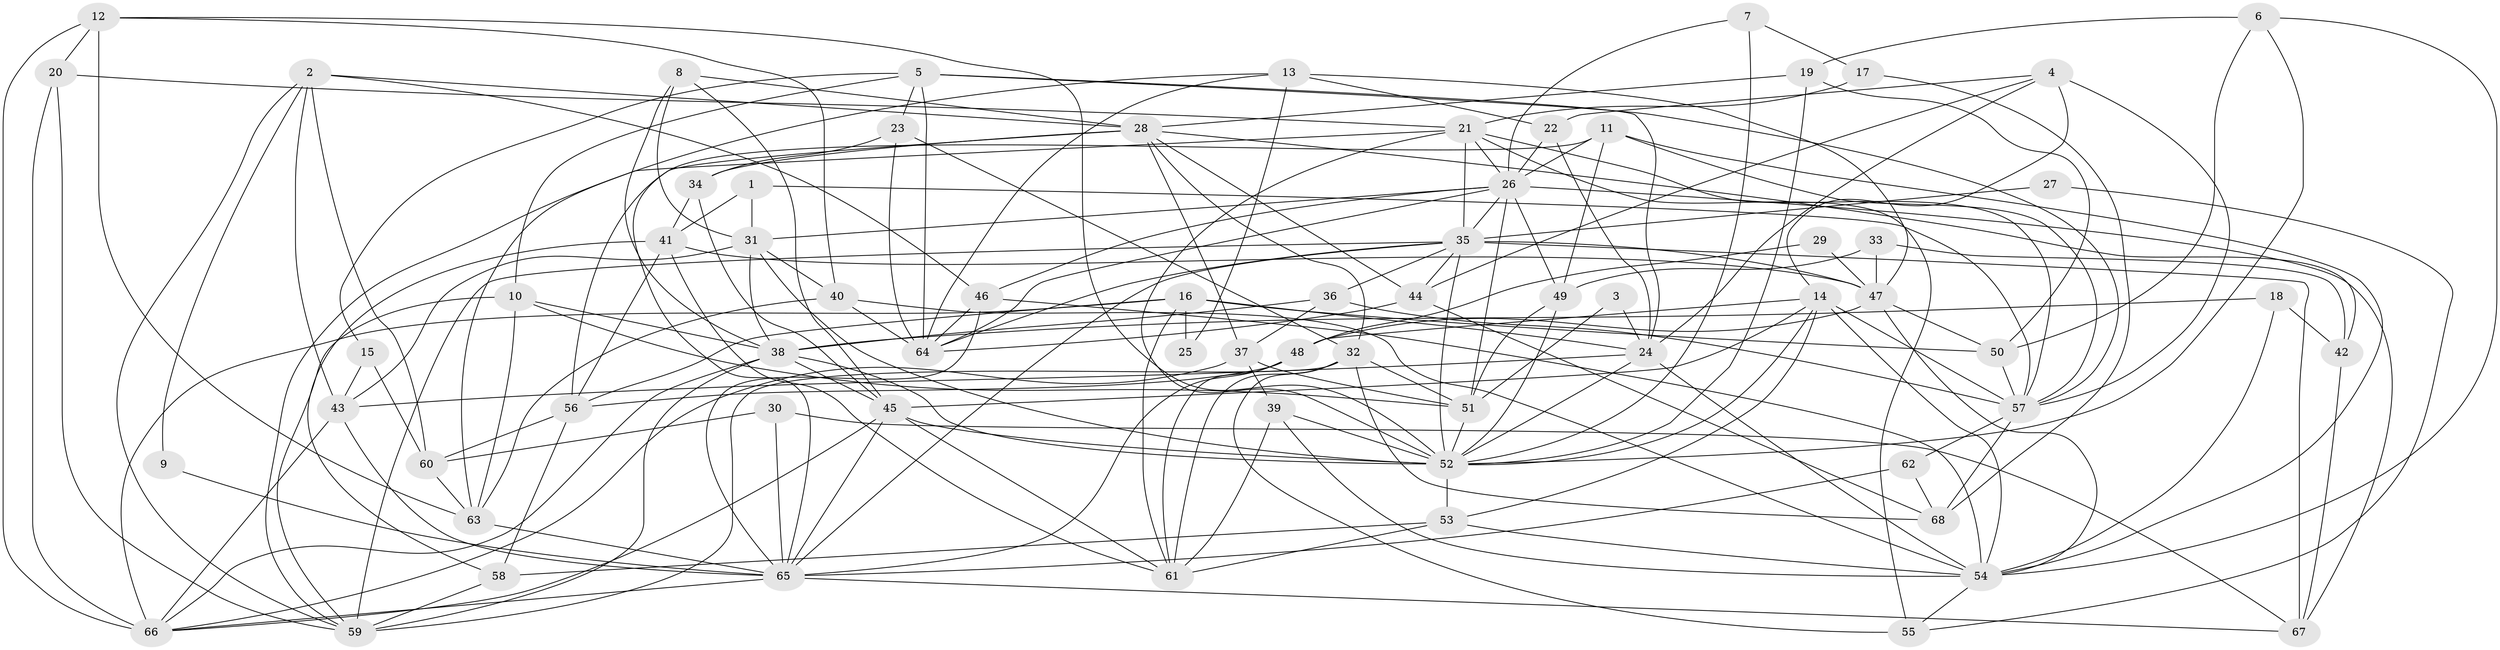 // original degree distribution, {4: 0.24444444444444444, 5: 0.17037037037037037, 3: 0.3037037037037037, 7: 0.037037037037037035, 2: 0.13333333333333333, 8: 0.022222222222222223, 6: 0.08148148148148149, 9: 0.007407407407407408}
// Generated by graph-tools (version 1.1) at 2025/50/03/09/25 03:50:14]
// undirected, 68 vertices, 192 edges
graph export_dot {
graph [start="1"]
  node [color=gray90,style=filled];
  1;
  2;
  3;
  4;
  5;
  6;
  7;
  8;
  9;
  10;
  11;
  12;
  13;
  14;
  15;
  16;
  17;
  18;
  19;
  20;
  21;
  22;
  23;
  24;
  25;
  26;
  27;
  28;
  29;
  30;
  31;
  32;
  33;
  34;
  35;
  36;
  37;
  38;
  39;
  40;
  41;
  42;
  43;
  44;
  45;
  46;
  47;
  48;
  49;
  50;
  51;
  52;
  53;
  54;
  55;
  56;
  57;
  58;
  59;
  60;
  61;
  62;
  63;
  64;
  65;
  66;
  67;
  68;
  1 -- 31 [weight=1.0];
  1 -- 41 [weight=1.0];
  1 -- 57 [weight=1.0];
  2 -- 9 [weight=1.0];
  2 -- 28 [weight=1.0];
  2 -- 43 [weight=1.0];
  2 -- 46 [weight=1.0];
  2 -- 59 [weight=1.0];
  2 -- 60 [weight=1.0];
  3 -- 24 [weight=1.0];
  3 -- 51 [weight=1.0];
  4 -- 14 [weight=1.0];
  4 -- 22 [weight=1.0];
  4 -- 24 [weight=1.0];
  4 -- 44 [weight=1.0];
  4 -- 57 [weight=1.0];
  5 -- 10 [weight=1.0];
  5 -- 15 [weight=1.0];
  5 -- 23 [weight=1.0];
  5 -- 24 [weight=1.0];
  5 -- 57 [weight=1.0];
  5 -- 64 [weight=1.0];
  6 -- 19 [weight=1.0];
  6 -- 50 [weight=1.0];
  6 -- 52 [weight=1.0];
  6 -- 54 [weight=1.0];
  7 -- 17 [weight=1.0];
  7 -- 26 [weight=1.0];
  7 -- 52 [weight=1.0];
  8 -- 28 [weight=1.0];
  8 -- 31 [weight=1.0];
  8 -- 38 [weight=1.0];
  8 -- 45 [weight=1.0];
  9 -- 65 [weight=1.0];
  10 -- 38 [weight=1.0];
  10 -- 51 [weight=1.0];
  10 -- 59 [weight=1.0];
  10 -- 63 [weight=1.0];
  11 -- 26 [weight=1.0];
  11 -- 49 [weight=1.0];
  11 -- 54 [weight=1.0];
  11 -- 56 [weight=1.0];
  11 -- 57 [weight=1.0];
  12 -- 20 [weight=1.0];
  12 -- 40 [weight=1.0];
  12 -- 52 [weight=1.0];
  12 -- 63 [weight=1.0];
  12 -- 66 [weight=1.0];
  13 -- 22 [weight=1.0];
  13 -- 25 [weight=1.0];
  13 -- 47 [weight=1.0];
  13 -- 59 [weight=1.0];
  13 -- 64 [weight=1.0];
  14 -- 45 [weight=1.0];
  14 -- 48 [weight=1.0];
  14 -- 52 [weight=1.0];
  14 -- 53 [weight=1.0];
  14 -- 54 [weight=1.0];
  14 -- 57 [weight=1.0];
  15 -- 43 [weight=1.0];
  15 -- 60 [weight=1.0];
  16 -- 24 [weight=1.0];
  16 -- 25 [weight=1.0];
  16 -- 50 [weight=1.0];
  16 -- 56 [weight=1.0];
  16 -- 61 [weight=1.0];
  16 -- 66 [weight=1.0];
  17 -- 21 [weight=1.0];
  17 -- 68 [weight=1.0];
  18 -- 38 [weight=1.0];
  18 -- 42 [weight=1.0];
  18 -- 54 [weight=1.0];
  19 -- 28 [weight=1.0];
  19 -- 50 [weight=1.0];
  19 -- 52 [weight=1.0];
  20 -- 21 [weight=1.0];
  20 -- 59 [weight=1.0];
  20 -- 66 [weight=1.0];
  21 -- 26 [weight=1.0];
  21 -- 35 [weight=1.0];
  21 -- 52 [weight=1.0];
  21 -- 55 [weight=1.0];
  21 -- 57 [weight=1.0];
  21 -- 63 [weight=1.0];
  22 -- 24 [weight=1.0];
  22 -- 26 [weight=2.0];
  23 -- 32 [weight=1.0];
  23 -- 34 [weight=1.0];
  23 -- 64 [weight=1.0];
  24 -- 43 [weight=1.0];
  24 -- 52 [weight=1.0];
  24 -- 54 [weight=1.0];
  26 -- 31 [weight=1.0];
  26 -- 35 [weight=1.0];
  26 -- 46 [weight=1.0];
  26 -- 49 [weight=1.0];
  26 -- 51 [weight=1.0];
  26 -- 64 [weight=1.0];
  26 -- 67 [weight=1.0];
  27 -- 35 [weight=2.0];
  27 -- 55 [weight=1.0];
  28 -- 32 [weight=1.0];
  28 -- 34 [weight=1.0];
  28 -- 37 [weight=1.0];
  28 -- 42 [weight=1.0];
  28 -- 44 [weight=1.0];
  28 -- 65 [weight=1.0];
  29 -- 47 [weight=1.0];
  29 -- 48 [weight=1.0];
  30 -- 60 [weight=1.0];
  30 -- 65 [weight=1.0];
  30 -- 67 [weight=1.0];
  31 -- 38 [weight=1.0];
  31 -- 40 [weight=1.0];
  31 -- 43 [weight=1.0];
  31 -- 52 [weight=1.0];
  32 -- 51 [weight=1.0];
  32 -- 55 [weight=1.0];
  32 -- 59 [weight=1.0];
  32 -- 61 [weight=1.0];
  32 -- 68 [weight=1.0];
  33 -- 42 [weight=1.0];
  33 -- 47 [weight=1.0];
  33 -- 49 [weight=1.0];
  34 -- 41 [weight=1.0];
  34 -- 45 [weight=1.0];
  35 -- 36 [weight=1.0];
  35 -- 44 [weight=1.0];
  35 -- 47 [weight=1.0];
  35 -- 52 [weight=1.0];
  35 -- 59 [weight=1.0];
  35 -- 64 [weight=1.0];
  35 -- 65 [weight=1.0];
  35 -- 67 [weight=1.0];
  36 -- 37 [weight=1.0];
  36 -- 38 [weight=1.0];
  36 -- 57 [weight=1.0];
  37 -- 39 [weight=1.0];
  37 -- 51 [weight=1.0];
  37 -- 66 [weight=1.0];
  38 -- 45 [weight=1.0];
  38 -- 52 [weight=1.0];
  38 -- 59 [weight=1.0];
  38 -- 66 [weight=1.0];
  39 -- 52 [weight=1.0];
  39 -- 54 [weight=1.0];
  39 -- 61 [weight=1.0];
  40 -- 54 [weight=1.0];
  40 -- 63 [weight=1.0];
  40 -- 64 [weight=1.0];
  41 -- 47 [weight=1.0];
  41 -- 56 [weight=1.0];
  41 -- 58 [weight=1.0];
  41 -- 61 [weight=1.0];
  42 -- 67 [weight=1.0];
  43 -- 65 [weight=1.0];
  43 -- 66 [weight=1.0];
  44 -- 64 [weight=1.0];
  44 -- 68 [weight=1.0];
  45 -- 52 [weight=1.0];
  45 -- 61 [weight=1.0];
  45 -- 65 [weight=1.0];
  45 -- 66 [weight=1.0];
  46 -- 54 [weight=1.0];
  46 -- 64 [weight=1.0];
  46 -- 65 [weight=1.0];
  47 -- 48 [weight=1.0];
  47 -- 50 [weight=1.0];
  47 -- 54 [weight=1.0];
  48 -- 56 [weight=1.0];
  48 -- 61 [weight=1.0];
  48 -- 65 [weight=1.0];
  49 -- 51 [weight=1.0];
  49 -- 52 [weight=1.0];
  50 -- 57 [weight=1.0];
  51 -- 52 [weight=1.0];
  52 -- 53 [weight=1.0];
  53 -- 54 [weight=1.0];
  53 -- 58 [weight=1.0];
  53 -- 61 [weight=1.0];
  54 -- 55 [weight=1.0];
  56 -- 58 [weight=1.0];
  56 -- 60 [weight=1.0];
  57 -- 62 [weight=1.0];
  57 -- 68 [weight=1.0];
  58 -- 59 [weight=1.0];
  60 -- 63 [weight=1.0];
  62 -- 65 [weight=1.0];
  62 -- 68 [weight=1.0];
  63 -- 65 [weight=1.0];
  65 -- 66 [weight=1.0];
  65 -- 67 [weight=1.0];
}

